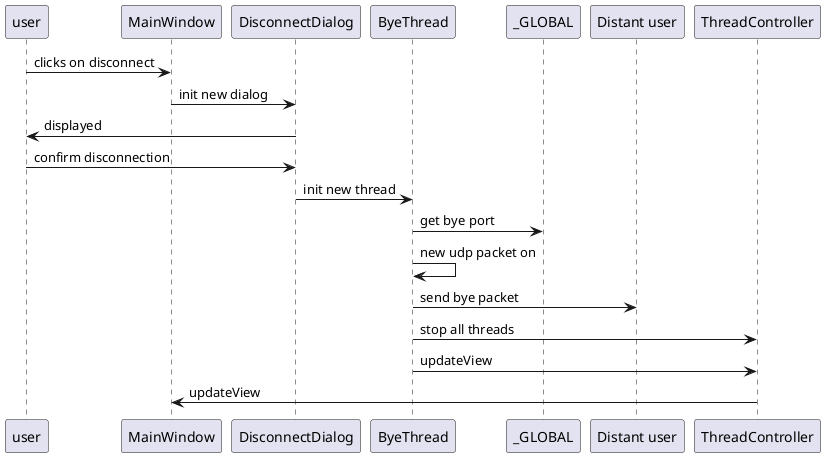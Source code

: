 @startuml
participant "user" as usr
participant "MainWindow" as main
participant "DisconnectDialog" as disconnect
participant "ByeThread" as bt
participant "_GLOBAL" as global
participant "Distant user" as du
participant "ThreadController" as tc

usr -> main : clicks on disconnect
main -> disconnect : init new dialog
disconnect -> usr : displayed
usr -> disconnect : confirm disconnection
disconnect -> bt : init new thread
bt -> global : get bye port
bt -> bt : new udp packet on 
bt -> du : send bye packet

bt -> tc : stop all threads

bt -> tc : updateView
tc -> main : updateView


@enduml